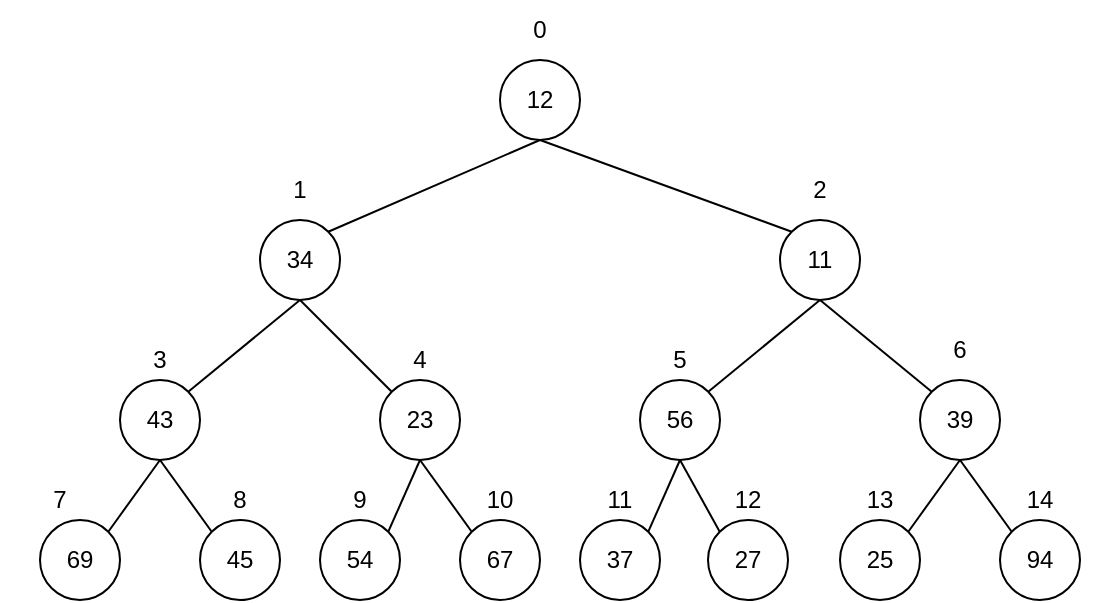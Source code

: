 <mxfile version="22.0.8" type="github">
  <diagram name="第 1 页" id="cq1C9ReNVZlnI1frT3iL">
    <mxGraphModel dx="1306" dy="826" grid="1" gridSize="10" guides="1" tooltips="1" connect="1" arrows="1" fold="1" page="1" pageScale="1" pageWidth="827" pageHeight="1169" math="0" shadow="0">
      <root>
        <mxCell id="0" />
        <mxCell id="1" parent="0" />
        <mxCell id="9JF7gpEFY-U6LzNRW1sI-1" value="12" style="ellipse;whiteSpace=wrap;html=1;aspect=fixed;" vertex="1" parent="1">
          <mxGeometry x="350" y="160" width="40" height="40" as="geometry" />
        </mxCell>
        <mxCell id="9JF7gpEFY-U6LzNRW1sI-2" value="34" style="ellipse;whiteSpace=wrap;html=1;aspect=fixed;" vertex="1" parent="1">
          <mxGeometry x="230" y="240" width="40" height="40" as="geometry" />
        </mxCell>
        <mxCell id="9JF7gpEFY-U6LzNRW1sI-3" value="11" style="ellipse;whiteSpace=wrap;html=1;aspect=fixed;" vertex="1" parent="1">
          <mxGeometry x="490" y="240" width="40" height="40" as="geometry" />
        </mxCell>
        <mxCell id="9JF7gpEFY-U6LzNRW1sI-4" value="43" style="ellipse;whiteSpace=wrap;html=1;aspect=fixed;" vertex="1" parent="1">
          <mxGeometry x="160" y="320" width="40" height="40" as="geometry" />
        </mxCell>
        <mxCell id="9JF7gpEFY-U6LzNRW1sI-5" value="23" style="ellipse;whiteSpace=wrap;html=1;aspect=fixed;" vertex="1" parent="1">
          <mxGeometry x="290" y="320" width="40" height="40" as="geometry" />
        </mxCell>
        <mxCell id="9JF7gpEFY-U6LzNRW1sI-6" value="56" style="ellipse;whiteSpace=wrap;html=1;aspect=fixed;" vertex="1" parent="1">
          <mxGeometry x="420" y="320" width="40" height="40" as="geometry" />
        </mxCell>
        <mxCell id="9JF7gpEFY-U6LzNRW1sI-7" value="39" style="ellipse;whiteSpace=wrap;html=1;aspect=fixed;" vertex="1" parent="1">
          <mxGeometry x="560" y="320" width="40" height="40" as="geometry" />
        </mxCell>
        <mxCell id="9JF7gpEFY-U6LzNRW1sI-10" value="" style="endArrow=none;html=1;rounded=0;entryX=0.5;entryY=1;entryDx=0;entryDy=0;exitX=1;exitY=0;exitDx=0;exitDy=0;" edge="1" parent="1" source="9JF7gpEFY-U6LzNRW1sI-2" target="9JF7gpEFY-U6LzNRW1sI-1">
          <mxGeometry width="50" height="50" relative="1" as="geometry">
            <mxPoint x="390" y="490" as="sourcePoint" />
            <mxPoint x="440" y="440" as="targetPoint" />
          </mxGeometry>
        </mxCell>
        <mxCell id="9JF7gpEFY-U6LzNRW1sI-11" value="" style="endArrow=none;html=1;rounded=0;entryX=0.5;entryY=1;entryDx=0;entryDy=0;exitX=0;exitY=0;exitDx=0;exitDy=0;" edge="1" parent="1" source="9JF7gpEFY-U6LzNRW1sI-3" target="9JF7gpEFY-U6LzNRW1sI-1">
          <mxGeometry width="50" height="50" relative="1" as="geometry">
            <mxPoint x="390" y="490" as="sourcePoint" />
            <mxPoint x="440" y="440" as="targetPoint" />
          </mxGeometry>
        </mxCell>
        <mxCell id="9JF7gpEFY-U6LzNRW1sI-12" value="" style="endArrow=none;html=1;rounded=0;entryX=0.5;entryY=1;entryDx=0;entryDy=0;exitX=1;exitY=0;exitDx=0;exitDy=0;" edge="1" parent="1" source="9JF7gpEFY-U6LzNRW1sI-4" target="9JF7gpEFY-U6LzNRW1sI-2">
          <mxGeometry width="50" height="50" relative="1" as="geometry">
            <mxPoint x="390" y="520" as="sourcePoint" />
            <mxPoint x="440" y="470" as="targetPoint" />
          </mxGeometry>
        </mxCell>
        <mxCell id="9JF7gpEFY-U6LzNRW1sI-13" value="" style="endArrow=none;html=1;rounded=0;entryX=0.5;entryY=1;entryDx=0;entryDy=0;" edge="1" parent="1" source="9JF7gpEFY-U6LzNRW1sI-5" target="9JF7gpEFY-U6LzNRW1sI-2">
          <mxGeometry width="50" height="50" relative="1" as="geometry">
            <mxPoint x="380" y="480" as="sourcePoint" />
            <mxPoint x="440" y="470" as="targetPoint" />
          </mxGeometry>
        </mxCell>
        <mxCell id="9JF7gpEFY-U6LzNRW1sI-14" value="" style="endArrow=none;html=1;rounded=0;entryX=0.5;entryY=1;entryDx=0;entryDy=0;exitX=1;exitY=0;exitDx=0;exitDy=0;" edge="1" parent="1" source="9JF7gpEFY-U6LzNRW1sI-6" target="9JF7gpEFY-U6LzNRW1sI-3">
          <mxGeometry width="50" height="50" relative="1" as="geometry">
            <mxPoint x="390" y="530" as="sourcePoint" />
            <mxPoint x="460" y="430" as="targetPoint" />
          </mxGeometry>
        </mxCell>
        <mxCell id="9JF7gpEFY-U6LzNRW1sI-15" value="" style="endArrow=none;html=1;rounded=0;entryX=0.5;entryY=1;entryDx=0;entryDy=0;exitX=0;exitY=0;exitDx=0;exitDy=0;" edge="1" parent="1" source="9JF7gpEFY-U6LzNRW1sI-7" target="9JF7gpEFY-U6LzNRW1sI-3">
          <mxGeometry width="50" height="50" relative="1" as="geometry">
            <mxPoint x="390" y="530" as="sourcePoint" />
            <mxPoint x="440" y="480" as="targetPoint" />
          </mxGeometry>
        </mxCell>
        <mxCell id="9JF7gpEFY-U6LzNRW1sI-17" value="69" style="ellipse;whiteSpace=wrap;html=1;aspect=fixed;" vertex="1" parent="1">
          <mxGeometry x="120" y="390" width="40" height="40" as="geometry" />
        </mxCell>
        <mxCell id="9JF7gpEFY-U6LzNRW1sI-18" value="45" style="ellipse;whiteSpace=wrap;html=1;aspect=fixed;" vertex="1" parent="1">
          <mxGeometry x="200" y="390" width="40" height="40" as="geometry" />
        </mxCell>
        <mxCell id="9JF7gpEFY-U6LzNRW1sI-19" value="54" style="ellipse;whiteSpace=wrap;html=1;aspect=fixed;" vertex="1" parent="1">
          <mxGeometry x="260" y="390" width="40" height="40" as="geometry" />
        </mxCell>
        <mxCell id="9JF7gpEFY-U6LzNRW1sI-20" value="67" style="ellipse;whiteSpace=wrap;html=1;aspect=fixed;" vertex="1" parent="1">
          <mxGeometry x="330" y="390" width="40" height="40" as="geometry" />
        </mxCell>
        <mxCell id="9JF7gpEFY-U6LzNRW1sI-21" value="37" style="ellipse;whiteSpace=wrap;html=1;aspect=fixed;" vertex="1" parent="1">
          <mxGeometry x="390" y="390" width="40" height="40" as="geometry" />
        </mxCell>
        <mxCell id="9JF7gpEFY-U6LzNRW1sI-22" value="27" style="ellipse;whiteSpace=wrap;html=1;aspect=fixed;" vertex="1" parent="1">
          <mxGeometry x="454" y="390" width="40" height="40" as="geometry" />
        </mxCell>
        <mxCell id="9JF7gpEFY-U6LzNRW1sI-23" value="25" style="ellipse;whiteSpace=wrap;html=1;aspect=fixed;" vertex="1" parent="1">
          <mxGeometry x="520" y="390" width="40" height="40" as="geometry" />
        </mxCell>
        <mxCell id="9JF7gpEFY-U6LzNRW1sI-24" value="94" style="ellipse;whiteSpace=wrap;html=1;aspect=fixed;" vertex="1" parent="1">
          <mxGeometry x="600" y="390" width="40" height="40" as="geometry" />
        </mxCell>
        <mxCell id="9JF7gpEFY-U6LzNRW1sI-25" value="" style="endArrow=none;html=1;rounded=0;entryX=0.5;entryY=1;entryDx=0;entryDy=0;exitX=1;exitY=0;exitDx=0;exitDy=0;" edge="1" parent="1" source="9JF7gpEFY-U6LzNRW1sI-17" target="9JF7gpEFY-U6LzNRW1sI-4">
          <mxGeometry width="50" height="50" relative="1" as="geometry">
            <mxPoint x="390" y="550" as="sourcePoint" />
            <mxPoint x="350" y="460" as="targetPoint" />
          </mxGeometry>
        </mxCell>
        <mxCell id="9JF7gpEFY-U6LzNRW1sI-27" value="" style="endArrow=none;html=1;rounded=0;entryX=0.5;entryY=1;entryDx=0;entryDy=0;exitX=0;exitY=0;exitDx=0;exitDy=0;" edge="1" parent="1" source="9JF7gpEFY-U6LzNRW1sI-18" target="9JF7gpEFY-U6LzNRW1sI-4">
          <mxGeometry width="50" height="50" relative="1" as="geometry">
            <mxPoint x="390" y="550" as="sourcePoint" />
            <mxPoint x="440" y="500" as="targetPoint" />
          </mxGeometry>
        </mxCell>
        <mxCell id="9JF7gpEFY-U6LzNRW1sI-28" value="" style="endArrow=none;html=1;rounded=0;entryX=0.5;entryY=1;entryDx=0;entryDy=0;exitX=1;exitY=0;exitDx=0;exitDy=0;" edge="1" parent="1" source="9JF7gpEFY-U6LzNRW1sI-19" target="9JF7gpEFY-U6LzNRW1sI-5">
          <mxGeometry width="50" height="50" relative="1" as="geometry">
            <mxPoint x="390" y="550" as="sourcePoint" />
            <mxPoint x="440" y="500" as="targetPoint" />
          </mxGeometry>
        </mxCell>
        <mxCell id="9JF7gpEFY-U6LzNRW1sI-29" value="" style="endArrow=none;html=1;rounded=0;entryX=0.5;entryY=1;entryDx=0;entryDy=0;exitX=0;exitY=0;exitDx=0;exitDy=0;" edge="1" parent="1" source="9JF7gpEFY-U6LzNRW1sI-20" target="9JF7gpEFY-U6LzNRW1sI-5">
          <mxGeometry width="50" height="50" relative="1" as="geometry">
            <mxPoint x="390" y="550" as="sourcePoint" />
            <mxPoint x="440" y="500" as="targetPoint" />
          </mxGeometry>
        </mxCell>
        <mxCell id="9JF7gpEFY-U6LzNRW1sI-33" value="" style="endArrow=none;html=1;rounded=0;entryX=0.5;entryY=1;entryDx=0;entryDy=0;exitX=1;exitY=0;exitDx=0;exitDy=0;" edge="1" parent="1" source="9JF7gpEFY-U6LzNRW1sI-21" target="9JF7gpEFY-U6LzNRW1sI-6">
          <mxGeometry width="50" height="50" relative="1" as="geometry">
            <mxPoint x="390" y="550" as="sourcePoint" />
            <mxPoint x="440" y="500" as="targetPoint" />
          </mxGeometry>
        </mxCell>
        <mxCell id="9JF7gpEFY-U6LzNRW1sI-34" value="" style="endArrow=none;html=1;rounded=0;entryX=0.5;entryY=1;entryDx=0;entryDy=0;exitX=0;exitY=0;exitDx=0;exitDy=0;" edge="1" parent="1" source="9JF7gpEFY-U6LzNRW1sI-22" target="9JF7gpEFY-U6LzNRW1sI-6">
          <mxGeometry width="50" height="50" relative="1" as="geometry">
            <mxPoint x="390" y="550" as="sourcePoint" />
            <mxPoint x="440" y="500" as="targetPoint" />
          </mxGeometry>
        </mxCell>
        <mxCell id="9JF7gpEFY-U6LzNRW1sI-35" value="" style="endArrow=none;html=1;rounded=0;entryX=0.5;entryY=1;entryDx=0;entryDy=0;exitX=1;exitY=0;exitDx=0;exitDy=0;" edge="1" parent="1" source="9JF7gpEFY-U6LzNRW1sI-23" target="9JF7gpEFY-U6LzNRW1sI-7">
          <mxGeometry width="50" height="50" relative="1" as="geometry">
            <mxPoint x="390" y="550" as="sourcePoint" />
            <mxPoint x="440" y="500" as="targetPoint" />
          </mxGeometry>
        </mxCell>
        <mxCell id="9JF7gpEFY-U6LzNRW1sI-36" value="" style="endArrow=none;html=1;rounded=0;entryX=0.5;entryY=1;entryDx=0;entryDy=0;exitX=0;exitY=0;exitDx=0;exitDy=0;" edge="1" parent="1" source="9JF7gpEFY-U6LzNRW1sI-24" target="9JF7gpEFY-U6LzNRW1sI-7">
          <mxGeometry width="50" height="50" relative="1" as="geometry">
            <mxPoint x="390" y="550" as="sourcePoint" />
            <mxPoint x="440" y="500" as="targetPoint" />
          </mxGeometry>
        </mxCell>
        <mxCell id="9JF7gpEFY-U6LzNRW1sI-37" value="0" style="text;html=1;strokeColor=none;fillColor=none;align=center;verticalAlign=middle;whiteSpace=wrap;rounded=0;" vertex="1" parent="1">
          <mxGeometry x="340" y="130" width="60" height="30" as="geometry" />
        </mxCell>
        <mxCell id="9JF7gpEFY-U6LzNRW1sI-39" value="1" style="text;html=1;strokeColor=none;fillColor=none;align=center;verticalAlign=middle;whiteSpace=wrap;rounded=0;" vertex="1" parent="1">
          <mxGeometry x="220" y="210" width="60" height="30" as="geometry" />
        </mxCell>
        <mxCell id="9JF7gpEFY-U6LzNRW1sI-40" value="2" style="text;html=1;strokeColor=none;fillColor=none;align=center;verticalAlign=middle;whiteSpace=wrap;rounded=0;" vertex="1" parent="1">
          <mxGeometry x="480" y="210" width="60" height="30" as="geometry" />
        </mxCell>
        <mxCell id="9JF7gpEFY-U6LzNRW1sI-41" value="3" style="text;html=1;strokeColor=none;fillColor=none;align=center;verticalAlign=middle;whiteSpace=wrap;rounded=0;" vertex="1" parent="1">
          <mxGeometry x="150" y="295" width="60" height="30" as="geometry" />
        </mxCell>
        <mxCell id="9JF7gpEFY-U6LzNRW1sI-42" value="4" style="text;html=1;strokeColor=none;fillColor=none;align=center;verticalAlign=middle;whiteSpace=wrap;rounded=0;" vertex="1" parent="1">
          <mxGeometry x="280" y="295" width="60" height="30" as="geometry" />
        </mxCell>
        <mxCell id="9JF7gpEFY-U6LzNRW1sI-43" value="5" style="text;html=1;strokeColor=none;fillColor=none;align=center;verticalAlign=middle;whiteSpace=wrap;rounded=0;" vertex="1" parent="1">
          <mxGeometry x="410" y="295" width="60" height="30" as="geometry" />
        </mxCell>
        <mxCell id="9JF7gpEFY-U6LzNRW1sI-44" value="6" style="text;html=1;strokeColor=none;fillColor=none;align=center;verticalAlign=middle;whiteSpace=wrap;rounded=0;" vertex="1" parent="1">
          <mxGeometry x="550" y="290" width="60" height="30" as="geometry" />
        </mxCell>
        <mxCell id="9JF7gpEFY-U6LzNRW1sI-45" value="7" style="text;html=1;strokeColor=none;fillColor=none;align=center;verticalAlign=middle;whiteSpace=wrap;rounded=0;" vertex="1" parent="1">
          <mxGeometry x="100" y="365" width="60" height="30" as="geometry" />
        </mxCell>
        <mxCell id="9JF7gpEFY-U6LzNRW1sI-46" value="8" style="text;html=1;strokeColor=none;fillColor=none;align=center;verticalAlign=middle;whiteSpace=wrap;rounded=0;" vertex="1" parent="1">
          <mxGeometry x="190" y="365" width="60" height="30" as="geometry" />
        </mxCell>
        <mxCell id="9JF7gpEFY-U6LzNRW1sI-47" value="9" style="text;html=1;strokeColor=none;fillColor=none;align=center;verticalAlign=middle;whiteSpace=wrap;rounded=0;" vertex="1" parent="1">
          <mxGeometry x="250" y="365" width="60" height="30" as="geometry" />
        </mxCell>
        <mxCell id="9JF7gpEFY-U6LzNRW1sI-48" value="10" style="text;html=1;strokeColor=none;fillColor=none;align=center;verticalAlign=middle;whiteSpace=wrap;rounded=0;" vertex="1" parent="1">
          <mxGeometry x="320" y="365" width="60" height="30" as="geometry" />
        </mxCell>
        <mxCell id="9JF7gpEFY-U6LzNRW1sI-49" value="11" style="text;html=1;strokeColor=none;fillColor=none;align=center;verticalAlign=middle;whiteSpace=wrap;rounded=0;" vertex="1" parent="1">
          <mxGeometry x="380" y="365" width="60" height="30" as="geometry" />
        </mxCell>
        <mxCell id="9JF7gpEFY-U6LzNRW1sI-50" value="12" style="text;html=1;strokeColor=none;fillColor=none;align=center;verticalAlign=middle;whiteSpace=wrap;rounded=0;" vertex="1" parent="1">
          <mxGeometry x="444" y="365" width="60" height="30" as="geometry" />
        </mxCell>
        <mxCell id="9JF7gpEFY-U6LzNRW1sI-51" value="13" style="text;html=1;strokeColor=none;fillColor=none;align=center;verticalAlign=middle;whiteSpace=wrap;rounded=0;" vertex="1" parent="1">
          <mxGeometry x="510" y="365" width="60" height="30" as="geometry" />
        </mxCell>
        <mxCell id="9JF7gpEFY-U6LzNRW1sI-52" value="14" style="text;html=1;strokeColor=none;fillColor=none;align=center;verticalAlign=middle;whiteSpace=wrap;rounded=0;" vertex="1" parent="1">
          <mxGeometry x="590" y="365" width="60" height="30" as="geometry" />
        </mxCell>
      </root>
    </mxGraphModel>
  </diagram>
</mxfile>
